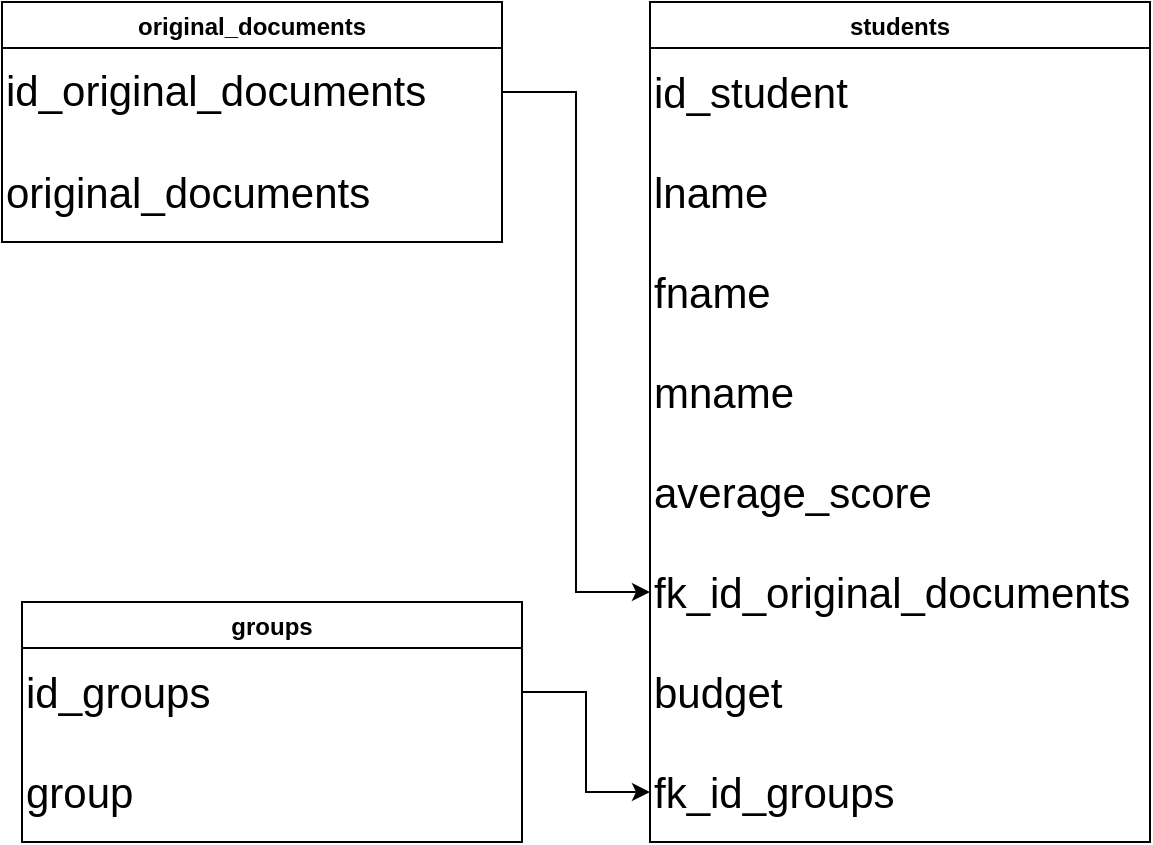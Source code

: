 <mxfile version="13.9.9" type="device"><diagram id="fbVZdQM8pqnTtvlD8BrU" name="Page-1"><mxGraphModel dx="2846" dy="1195" grid="1" gridSize="10" guides="1" tooltips="1" connect="1" arrows="1" fold="1" page="1" pageScale="1" pageWidth="827" pageHeight="1169" math="0" shadow="0"><root><mxCell id="0"/><mxCell id="1" parent="0"/><mxCell id="cEAPiZDi5gdUyZWixBYy-1" value="students" style="swimlane;" parent="1" vertex="1"><mxGeometry x="314" y="250" width="250" height="420" as="geometry"/></mxCell><mxCell id="cEAPiZDi5gdUyZWixBYy-2" value="id_student" style="text;html=1;strokeColor=none;fillColor=none;align=left;verticalAlign=middle;whiteSpace=wrap;rounded=0;fontSize=21;" parent="cEAPiZDi5gdUyZWixBYy-1" vertex="1"><mxGeometry y="20" width="250" height="50" as="geometry"/></mxCell><mxCell id="cEAPiZDi5gdUyZWixBYy-3" value="lname" style="text;html=1;strokeColor=none;fillColor=none;align=left;verticalAlign=middle;whiteSpace=wrap;rounded=0;fontSize=21;" parent="cEAPiZDi5gdUyZWixBYy-1" vertex="1"><mxGeometry y="70" width="250" height="50" as="geometry"/></mxCell><mxCell id="cEAPiZDi5gdUyZWixBYy-4" value="fname" style="text;html=1;strokeColor=none;fillColor=none;align=left;verticalAlign=middle;whiteSpace=wrap;rounded=0;fontSize=21;" parent="cEAPiZDi5gdUyZWixBYy-1" vertex="1"><mxGeometry y="120" width="250" height="50" as="geometry"/></mxCell><mxCell id="cEAPiZDi5gdUyZWixBYy-5" value="mname" style="text;html=1;strokeColor=none;fillColor=none;align=left;verticalAlign=middle;whiteSpace=wrap;rounded=0;fontSize=21;" parent="cEAPiZDi5gdUyZWixBYy-1" vertex="1"><mxGeometry y="170" width="250" height="50" as="geometry"/></mxCell><mxCell id="cEAPiZDi5gdUyZWixBYy-6" value="average_score" style="text;html=1;strokeColor=none;fillColor=none;align=left;verticalAlign=middle;whiteSpace=wrap;rounded=0;fontSize=21;" parent="cEAPiZDi5gdUyZWixBYy-1" vertex="1"><mxGeometry y="220" width="250" height="50" as="geometry"/></mxCell><mxCell id="cEAPiZDi5gdUyZWixBYy-7" value="fk_id_original_documents" style="text;html=1;strokeColor=none;fillColor=none;align=left;verticalAlign=middle;whiteSpace=wrap;rounded=0;fontSize=21;" parent="cEAPiZDi5gdUyZWixBYy-1" vertex="1"><mxGeometry y="270" width="250" height="50" as="geometry"/></mxCell><mxCell id="cEAPiZDi5gdUyZWixBYy-8" value="budget" style="text;html=1;strokeColor=none;fillColor=none;align=left;verticalAlign=middle;whiteSpace=wrap;rounded=0;fontSize=21;" parent="cEAPiZDi5gdUyZWixBYy-1" vertex="1"><mxGeometry y="320" width="250" height="50" as="geometry"/></mxCell><mxCell id="cEAPiZDi5gdUyZWixBYy-9" value="fk_id_groups" style="text;html=1;strokeColor=none;fillColor=none;align=left;verticalAlign=middle;whiteSpace=wrap;rounded=0;fontSize=21;" parent="cEAPiZDi5gdUyZWixBYy-1" vertex="1"><mxGeometry y="370" width="250" height="50" as="geometry"/></mxCell><mxCell id="cEAPiZDi5gdUyZWixBYy-10" value="original_documents" style="swimlane;" parent="1" vertex="1"><mxGeometry x="-10" y="250" width="250" height="120" as="geometry"/></mxCell><mxCell id="cEAPiZDi5gdUyZWixBYy-11" value="id_original_documents&lt;span style=&quot;color: rgba(0 , 0 , 0 , 0) ; font-family: monospace ; font-size: 0px&quot;&gt;%3CmxGraphModel%3E%3Croot%3E%3CmxCell%20id%3D%220%22%2F%3E%3CmxCell%20id%3D%221%22%20parent%3D%220%22%2F%3E%3CmxCell%20id%3D%222%22%20value%3D%22groups%22%20style%3D%22swimlane%3B%22%20vertex%3D%221%22%20parent%3D%221%22%3E%3CmxGeometry%20x%3D%22-10%22%20y%3D%22250%22%20width%3D%22250%22%20height%3D%22120%22%20as%3D%22geometry%22%2F%3E%3C%2FmxCell%3E%3CmxCell%20id%3D%223%22%20value%3D%22id_groups%22%20style%3D%22text%3Bhtml%3D1%3BstrokeColor%3Dnone%3BfillColor%3Dnone%3Balign%3Dleft%3BverticalAlign%3Dmiddle%3BwhiteSpace%3Dwrap%3Brounded%3D0%3BfontSize%3D21%3B%22%20vertex%3D%221%22%20parent%3D%222%22%3E%3CmxGeometry%20y%3D%2220%22%20width%3D%22250%22%20height%3D%2250%22%20as%3D%22geometry%22%2F%3E%3C%2FmxCell%3E%3CmxCell%20id%3D%224%22%20value%3D%22group%22%20style%3D%22text%3Bhtml%3D1%3BstrokeColor%3Dnone%3BfillColor%3Dnone%3Balign%3Dleft%3BverticalAlign%3Dmiddle%3BwhiteSpace%3Dwrap%3Brounded%3D0%3BfontSize%3D21%3B%22%20vertex%3D%221%22%20parent%3D%222%22%3E%3CmxGeometry%20y%3D%2270%22%20width%3D%22250%22%20height%3D%2250%22%20as%3D%22geometry%22%2F%3E%3C%2FmxCell%3E%3C%2Froot%3E%3C%2FmxGraphModel%3E&lt;/span&gt;&lt;font color=&quot;rgba(0, 0, 0, 0)&quot; face=&quot;monospace&quot;&gt;&lt;span style=&quot;font-size: 0px&quot;&gt;original_documents&lt;/span&gt;&lt;/font&gt;" style="text;html=1;strokeColor=none;fillColor=none;align=left;verticalAlign=middle;whiteSpace=wrap;rounded=0;fontSize=21;" parent="cEAPiZDi5gdUyZWixBYy-10" vertex="1"><mxGeometry y="20" width="250" height="50" as="geometry"/></mxCell><mxCell id="cEAPiZDi5gdUyZWixBYy-12" value="original_documents" style="text;html=1;strokeColor=none;fillColor=none;align=left;verticalAlign=middle;whiteSpace=wrap;rounded=0;fontSize=21;" parent="cEAPiZDi5gdUyZWixBYy-10" vertex="1"><mxGeometry y="70" width="250" height="50" as="geometry"/></mxCell><mxCell id="Fee4-kXhb1BmHPW38Zv8-1" value="groups" style="swimlane;" vertex="1" parent="1"><mxGeometry y="550" width="250" height="120" as="geometry"/></mxCell><mxCell id="Fee4-kXhb1BmHPW38Zv8-2" value="id_groups" style="text;html=1;strokeColor=none;fillColor=none;align=left;verticalAlign=middle;whiteSpace=wrap;rounded=0;fontSize=21;" vertex="1" parent="Fee4-kXhb1BmHPW38Zv8-1"><mxGeometry y="20" width="250" height="50" as="geometry"/></mxCell><mxCell id="Fee4-kXhb1BmHPW38Zv8-3" value="group" style="text;html=1;strokeColor=none;fillColor=none;align=left;verticalAlign=middle;whiteSpace=wrap;rounded=0;fontSize=21;" vertex="1" parent="Fee4-kXhb1BmHPW38Zv8-1"><mxGeometry y="70" width="250" height="50" as="geometry"/></mxCell><mxCell id="Fee4-kXhb1BmHPW38Zv8-4" style="edgeStyle=orthogonalEdgeStyle;rounded=0;orthogonalLoop=1;jettySize=auto;html=1;exitX=1;exitY=0.5;exitDx=0;exitDy=0;entryX=0;entryY=0.5;entryDx=0;entryDy=0;" edge="1" parent="1" source="cEAPiZDi5gdUyZWixBYy-11" target="cEAPiZDi5gdUyZWixBYy-7"><mxGeometry relative="1" as="geometry"/></mxCell><mxCell id="Fee4-kXhb1BmHPW38Zv8-5" style="edgeStyle=orthogonalEdgeStyle;rounded=0;orthogonalLoop=1;jettySize=auto;html=1;exitX=1;exitY=0.5;exitDx=0;exitDy=0;entryX=0;entryY=0.5;entryDx=0;entryDy=0;" edge="1" parent="1" source="Fee4-kXhb1BmHPW38Zv8-2" target="cEAPiZDi5gdUyZWixBYy-9"><mxGeometry relative="1" as="geometry"/></mxCell></root></mxGraphModel></diagram></mxfile>